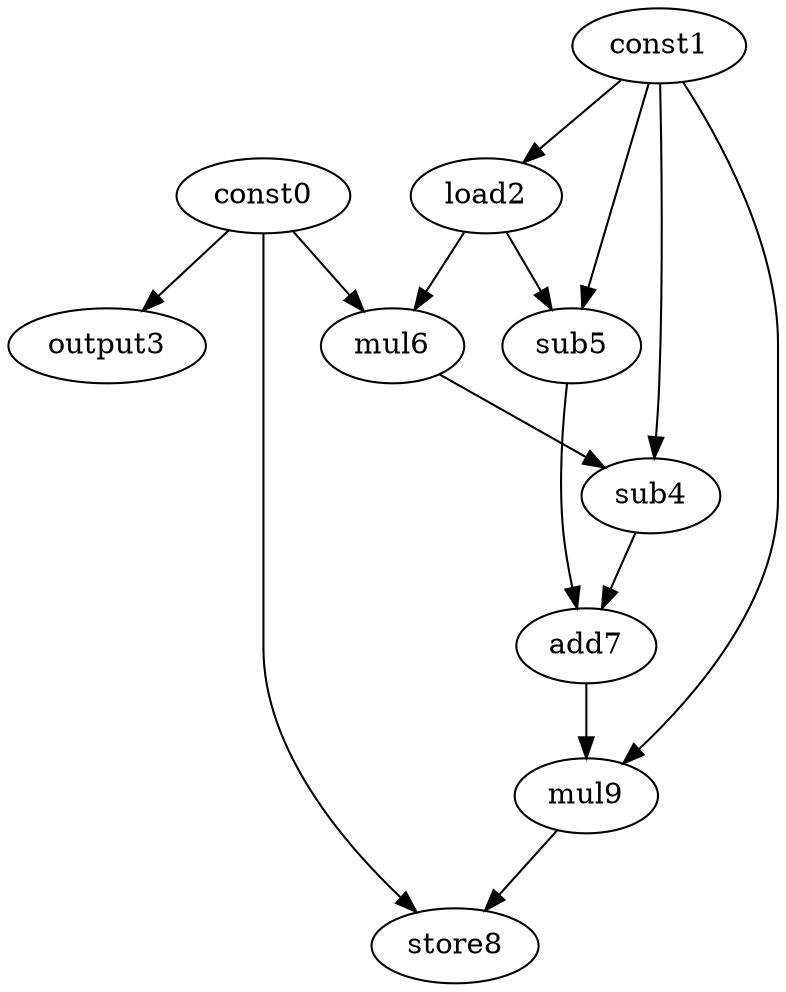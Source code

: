 digraph G { 
const0[opcode=const]; 
const1[opcode=const]; 
load2[opcode=load]; 
output3[opcode=output]; 
sub4[opcode=sub]; 
sub5[opcode=sub]; 
mul6[opcode=mul]; 
add7[opcode=add]; 
store8[opcode=store]; 
mul9[opcode=mul]; 
const1->load2[operand=0];
const0->output3[operand=0];
const1->sub5[operand=0];
load2->sub5[operand=1];
const0->mul6[operand=0];
load2->mul6[operand=1];
const1->sub4[operand=0];
mul6->sub4[operand=1];
sub4->add7[operand=0];
sub5->add7[operand=1];
add7->mul9[operand=0];
const1->mul9[operand=1];
const0->store8[operand=0];
mul9->store8[operand=1];
}
